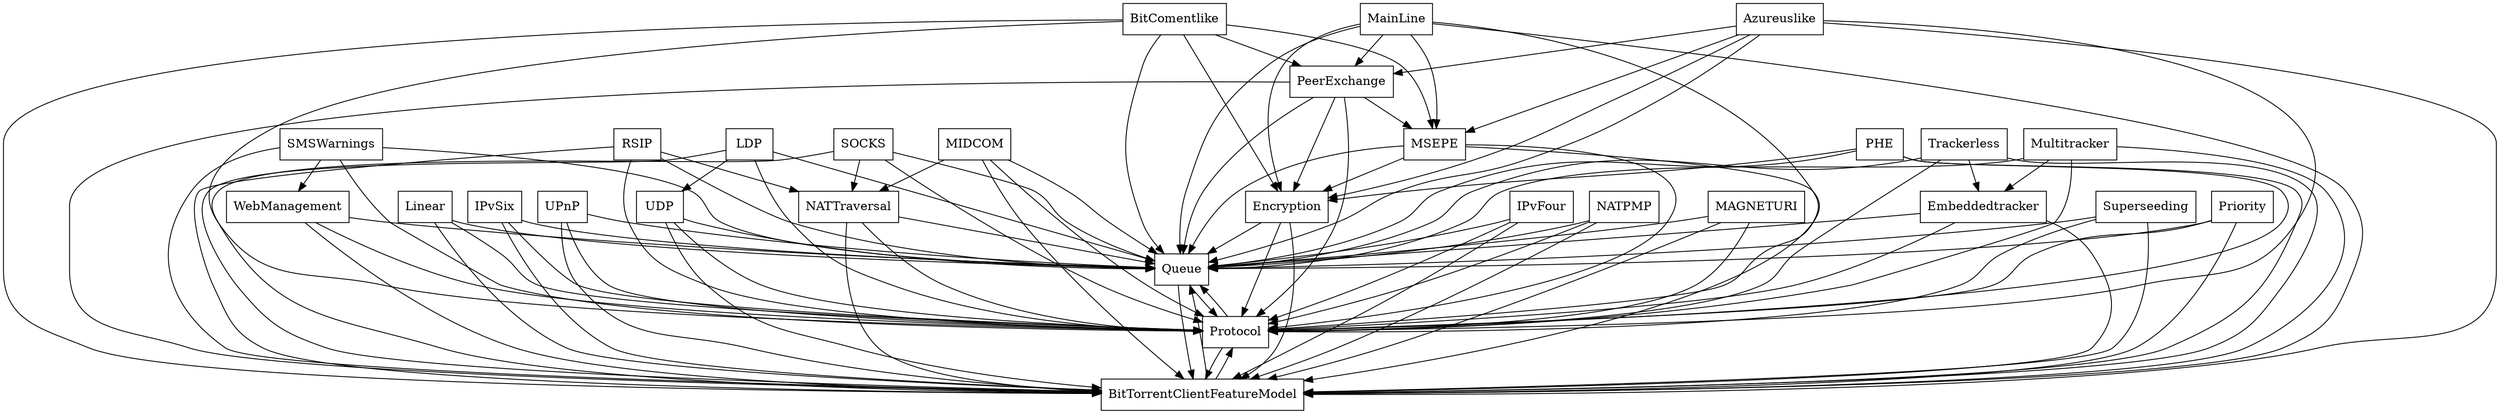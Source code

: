 digraph{
graph [rankdir=TB];
node [shape=box];
edge [arrowhead=normal];
0[label="UDP",]
1[label="BitComentlike",]
2[label="SOCKS",]
3[label="NATTraversal",]
4[label="Linear",]
5[label="MainLine",]
6[label="Azureuslike",]
7[label="MIDCOM",]
8[label="IPvSix",]
9[label="UPnP",]
10[label="Embeddedtracker",]
11[label="PeerExchange",]
12[label="Trackerless",]
13[label="WebManagement",]
14[label="Queue",]
15[label="SMSWarnings",]
16[label="RSIP",]
17[label="LDP",]
18[label="Protocol",]
19[label="PHE",]
20[label="Encryption",]
21[label="MSEPE",]
22[label="Superseeding",]
23[label="Priority",]
24[label="IPvFour",]
25[label="NATPMP",]
26[label="Multitracker",]
27[label="BitTorrentClientFeatureModel",]
28[label="MAGNETURI",]
0->14[label="",]
0->18[label="",]
0->27[label="",]
1->11[label="",]
1->14[label="",]
1->18[label="",]
1->20[label="",]
1->21[label="",]
1->27[label="",]
2->3[label="",]
2->14[label="",]
2->18[label="",]
2->27[label="",]
3->14[label="",]
3->18[label="",]
3->27[label="",]
4->14[label="",]
4->18[label="",]
4->27[label="",]
5->11[label="",]
5->14[label="",]
5->18[label="",]
5->20[label="",]
5->21[label="",]
5->27[label="",]
6->11[label="",]
6->14[label="",]
6->18[label="",]
6->20[label="",]
6->21[label="",]
6->27[label="",]
7->3[label="",]
7->14[label="",]
7->18[label="",]
7->27[label="",]
8->14[label="",]
8->18[label="",]
8->27[label="",]
9->14[label="",]
9->18[label="",]
9->27[label="",]
10->14[label="",]
10->18[label="",]
10->27[label="",]
11->14[label="",]
11->18[label="",]
11->20[label="",]
11->21[label="",]
11->27[label="",]
12->10[label="",]
12->14[label="",]
12->18[label="",]
12->27[label="",]
13->14[label="",]
13->18[label="",]
13->27[label="",]
14->18[label="",]
14->27[label="",]
15->13[label="",]
15->14[label="",]
15->18[label="",]
15->27[label="",]
16->3[label="",]
16->14[label="",]
16->18[label="",]
16->27[label="",]
17->0[label="",]
17->14[label="",]
17->18[label="",]
17->27[label="",]
18->14[label="",]
18->27[label="",]
19->14[label="",]
19->18[label="",]
19->20[label="",]
19->27[label="",]
20->14[label="",]
20->18[label="",]
20->27[label="",]
21->14[label="",]
21->18[label="",]
21->20[label="",]
21->27[label="",]
22->14[label="",]
22->18[label="",]
22->27[label="",]
23->14[label="",]
23->18[label="",]
23->27[label="",]
24->14[label="",]
24->18[label="",]
24->27[label="",]
25->14[label="",]
25->18[label="",]
25->27[label="",]
26->10[label="",]
26->14[label="",]
26->18[label="",]
26->27[label="",]
27->14[label="",]
27->18[label="",]
28->14[label="",]
28->18[label="",]
28->27[label="",]
}
